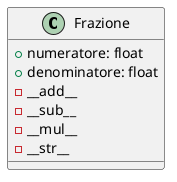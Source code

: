 @startuml es10

class Frazione{
    + numeratore: float
    + denominatore: float
    - __add__
    - __sub__
    - __mul__
    - __str__
}